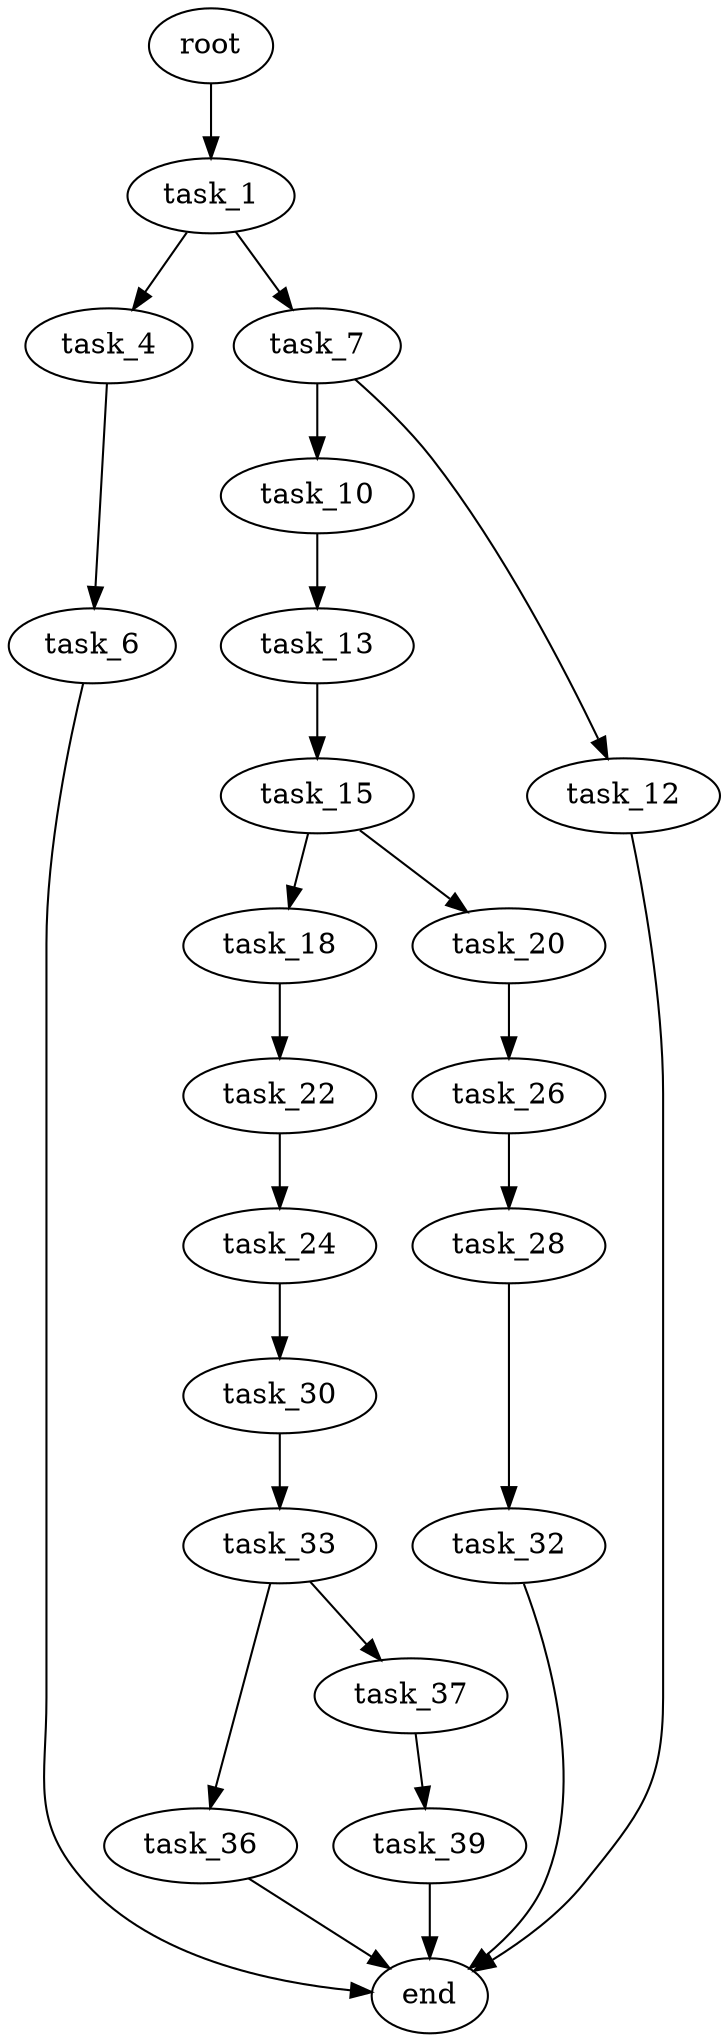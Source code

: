 digraph G {
  root [size="0.000000"];
  task_1 [size="1073741824000.000000"];
  task_4 [size="19859631582.000000"];
  task_6 [size="1111171401613.000000"];
  task_7 [size="1021878350726.000000"];
  task_10 [size="32815144761.000000"];
  task_12 [size="154397321817.000000"];
  task_13 [size="10456564908.000000"];
  task_15 [size="18268768070.000000"];
  task_18 [size="6834747281.000000"];
  task_20 [size="549755813888.000000"];
  task_22 [size="429908103173.000000"];
  task_24 [size="10660480701.000000"];
  task_26 [size="307730896121.000000"];
  task_28 [size="782757789696.000000"];
  task_30 [size="1073741824000.000000"];
  task_32 [size="117802739008.000000"];
  task_33 [size="3741327219.000000"];
  task_36 [size="782757789696.000000"];
  task_37 [size="58239295271.000000"];
  task_39 [size="12026075804.000000"];
  end [size="0.000000"];

  root -> task_1 [size="1.000000"];
  task_1 -> task_4 [size="838860800.000000"];
  task_1 -> task_7 [size="838860800.000000"];
  task_4 -> task_6 [size="33554432.000000"];
  task_6 -> end [size="1.000000"];
  task_7 -> task_10 [size="838860800.000000"];
  task_7 -> task_12 [size="838860800.000000"];
  task_10 -> task_13 [size="75497472.000000"];
  task_12 -> end [size="1.000000"];
  task_13 -> task_15 [size="838860800.000000"];
  task_15 -> task_18 [size="301989888.000000"];
  task_15 -> task_20 [size="301989888.000000"];
  task_18 -> task_22 [size="411041792.000000"];
  task_20 -> task_26 [size="536870912.000000"];
  task_22 -> task_24 [size="301989888.000000"];
  task_24 -> task_30 [size="838860800.000000"];
  task_26 -> task_28 [size="209715200.000000"];
  task_28 -> task_32 [size="679477248.000000"];
  task_30 -> task_33 [size="838860800.000000"];
  task_32 -> end [size="1.000000"];
  task_33 -> task_36 [size="134217728.000000"];
  task_33 -> task_37 [size="134217728.000000"];
  task_36 -> end [size="1.000000"];
  task_37 -> task_39 [size="75497472.000000"];
  task_39 -> end [size="1.000000"];
}
